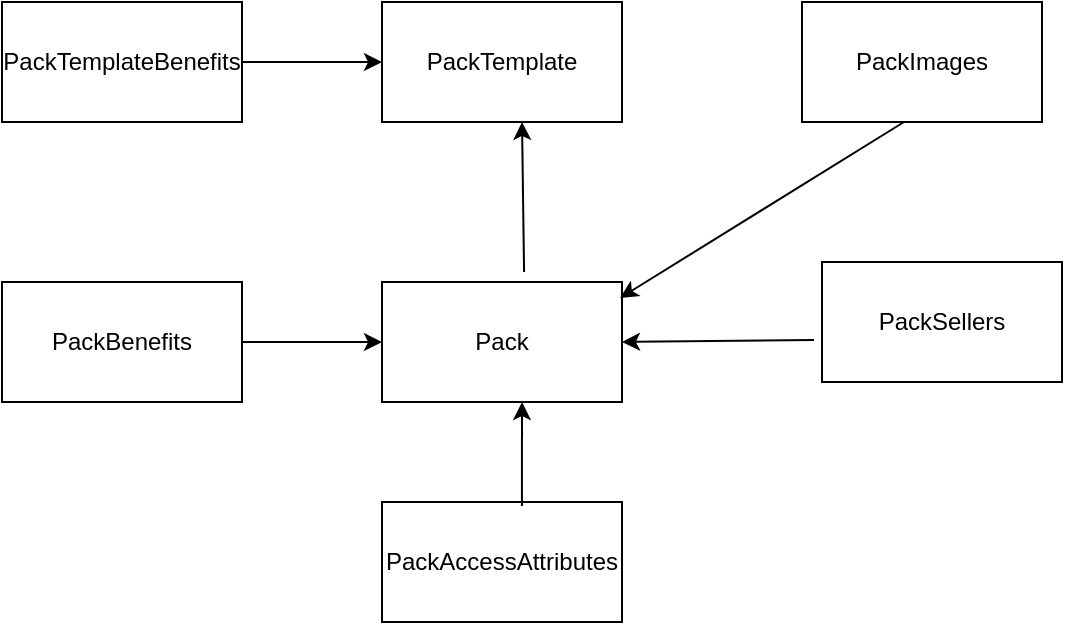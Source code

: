 <mxfile version="21.7.5" type="device">
  <diagram name="Page-1" id="t01YMTCzphamDq3TDsaQ">
    <mxGraphModel dx="1306" dy="689" grid="1" gridSize="10" guides="1" tooltips="1" connect="1" arrows="1" fold="1" page="1" pageScale="1" pageWidth="850" pageHeight="1100" math="0" shadow="0">
      <root>
        <mxCell id="0" />
        <mxCell id="1" parent="0" />
        <mxCell id="zmVc5gjud7ur9hXCD-rV-1" value="Pack" style="rounded=0;whiteSpace=wrap;html=1;" parent="1" vertex="1">
          <mxGeometry x="320" y="240" width="120" height="60" as="geometry" />
        </mxCell>
        <mxCell id="zmVc5gjud7ur9hXCD-rV-2" value="PackTemplate" style="rounded=0;whiteSpace=wrap;html=1;" parent="1" vertex="1">
          <mxGeometry x="320" y="100" width="120" height="60" as="geometry" />
        </mxCell>
        <mxCell id="zmVc5gjud7ur9hXCD-rV-3" value="PackSellers" style="rounded=0;whiteSpace=wrap;html=1;" parent="1" vertex="1">
          <mxGeometry x="540" y="230" width="120" height="60" as="geometry" />
        </mxCell>
        <mxCell id="zmVc5gjud7ur9hXCD-rV-4" value="PackImages" style="rounded=0;whiteSpace=wrap;html=1;" parent="1" vertex="1">
          <mxGeometry x="530" y="100" width="120" height="60" as="geometry" />
        </mxCell>
        <mxCell id="zmVc5gjud7ur9hXCD-rV-5" value="PackTemplateBenefits" style="rounded=0;whiteSpace=wrap;html=1;" parent="1" vertex="1">
          <mxGeometry x="130" y="100" width="120" height="60" as="geometry" />
        </mxCell>
        <mxCell id="zmVc5gjud7ur9hXCD-rV-6" value="PackBenefits" style="rounded=0;whiteSpace=wrap;html=1;" parent="1" vertex="1">
          <mxGeometry x="130" y="240" width="120" height="60" as="geometry" />
        </mxCell>
        <mxCell id="zmVc5gjud7ur9hXCD-rV-7" value="PackAccessAttributes" style="rounded=0;whiteSpace=wrap;html=1;" parent="1" vertex="1">
          <mxGeometry x="320" y="350" width="120" height="60" as="geometry" />
        </mxCell>
        <mxCell id="zmVc5gjud7ur9hXCD-rV-8" value="" style="endArrow=classic;html=1;rounded=0;entryX=0;entryY=0.5;entryDx=0;entryDy=0;exitX=1;exitY=0.5;exitDx=0;exitDy=0;" parent="1" source="zmVc5gjud7ur9hXCD-rV-5" target="zmVc5gjud7ur9hXCD-rV-2" edge="1">
          <mxGeometry width="50" height="50" relative="1" as="geometry">
            <mxPoint x="240" y="180" as="sourcePoint" />
            <mxPoint x="290" y="130" as="targetPoint" />
          </mxGeometry>
        </mxCell>
        <mxCell id="zmVc5gjud7ur9hXCD-rV-10" value="" style="endArrow=classic;html=1;rounded=0;exitX=0.425;exitY=1;exitDx=0;exitDy=0;exitPerimeter=0;entryX=0.992;entryY=0.133;entryDx=0;entryDy=0;entryPerimeter=0;" parent="1" source="zmVc5gjud7ur9hXCD-rV-4" target="zmVc5gjud7ur9hXCD-rV-1" edge="1">
          <mxGeometry width="50" height="50" relative="1" as="geometry">
            <mxPoint x="450" y="240" as="sourcePoint" />
            <mxPoint x="490" y="270" as="targetPoint" />
          </mxGeometry>
        </mxCell>
        <mxCell id="zmVc5gjud7ur9hXCD-rV-11" value="" style="endArrow=classic;html=1;rounded=0;exitX=-0.033;exitY=0.65;exitDx=0;exitDy=0;exitPerimeter=0;entryX=1;entryY=0.5;entryDx=0;entryDy=0;" parent="1" source="zmVc5gjud7ur9hXCD-rV-3" target="zmVc5gjud7ur9hXCD-rV-1" edge="1">
          <mxGeometry width="50" height="50" relative="1" as="geometry">
            <mxPoint x="420" y="320" as="sourcePoint" />
            <mxPoint x="470" y="270" as="targetPoint" />
          </mxGeometry>
        </mxCell>
        <mxCell id="zmVc5gjud7ur9hXCD-rV-12" value="" style="endArrow=classic;html=1;rounded=0;exitX=1;exitY=0.5;exitDx=0;exitDy=0;" parent="1" source="zmVc5gjud7ur9hXCD-rV-6" edge="1">
          <mxGeometry width="50" height="50" relative="1" as="geometry">
            <mxPoint x="270" y="320" as="sourcePoint" />
            <mxPoint x="320" y="270" as="targetPoint" />
          </mxGeometry>
        </mxCell>
        <mxCell id="zmVc5gjud7ur9hXCD-rV-14" value="" style="endArrow=classic;html=1;rounded=0;exitX=0.583;exitY=0.033;exitDx=0;exitDy=0;exitPerimeter=0;" parent="1" source="zmVc5gjud7ur9hXCD-rV-7" edge="1">
          <mxGeometry width="50" height="50" relative="1" as="geometry">
            <mxPoint x="340" y="350" as="sourcePoint" />
            <mxPoint x="390" y="300" as="targetPoint" />
          </mxGeometry>
        </mxCell>
        <mxCell id="zmVc5gjud7ur9hXCD-rV-15" value="" style="endArrow=classic;html=1;rounded=0;exitX=0.592;exitY=-0.083;exitDx=0;exitDy=0;exitPerimeter=0;" parent="1" source="zmVc5gjud7ur9hXCD-rV-1" edge="1">
          <mxGeometry width="50" height="50" relative="1" as="geometry">
            <mxPoint x="390" y="230" as="sourcePoint" />
            <mxPoint x="390" y="160" as="targetPoint" />
          </mxGeometry>
        </mxCell>
      </root>
    </mxGraphModel>
  </diagram>
</mxfile>
